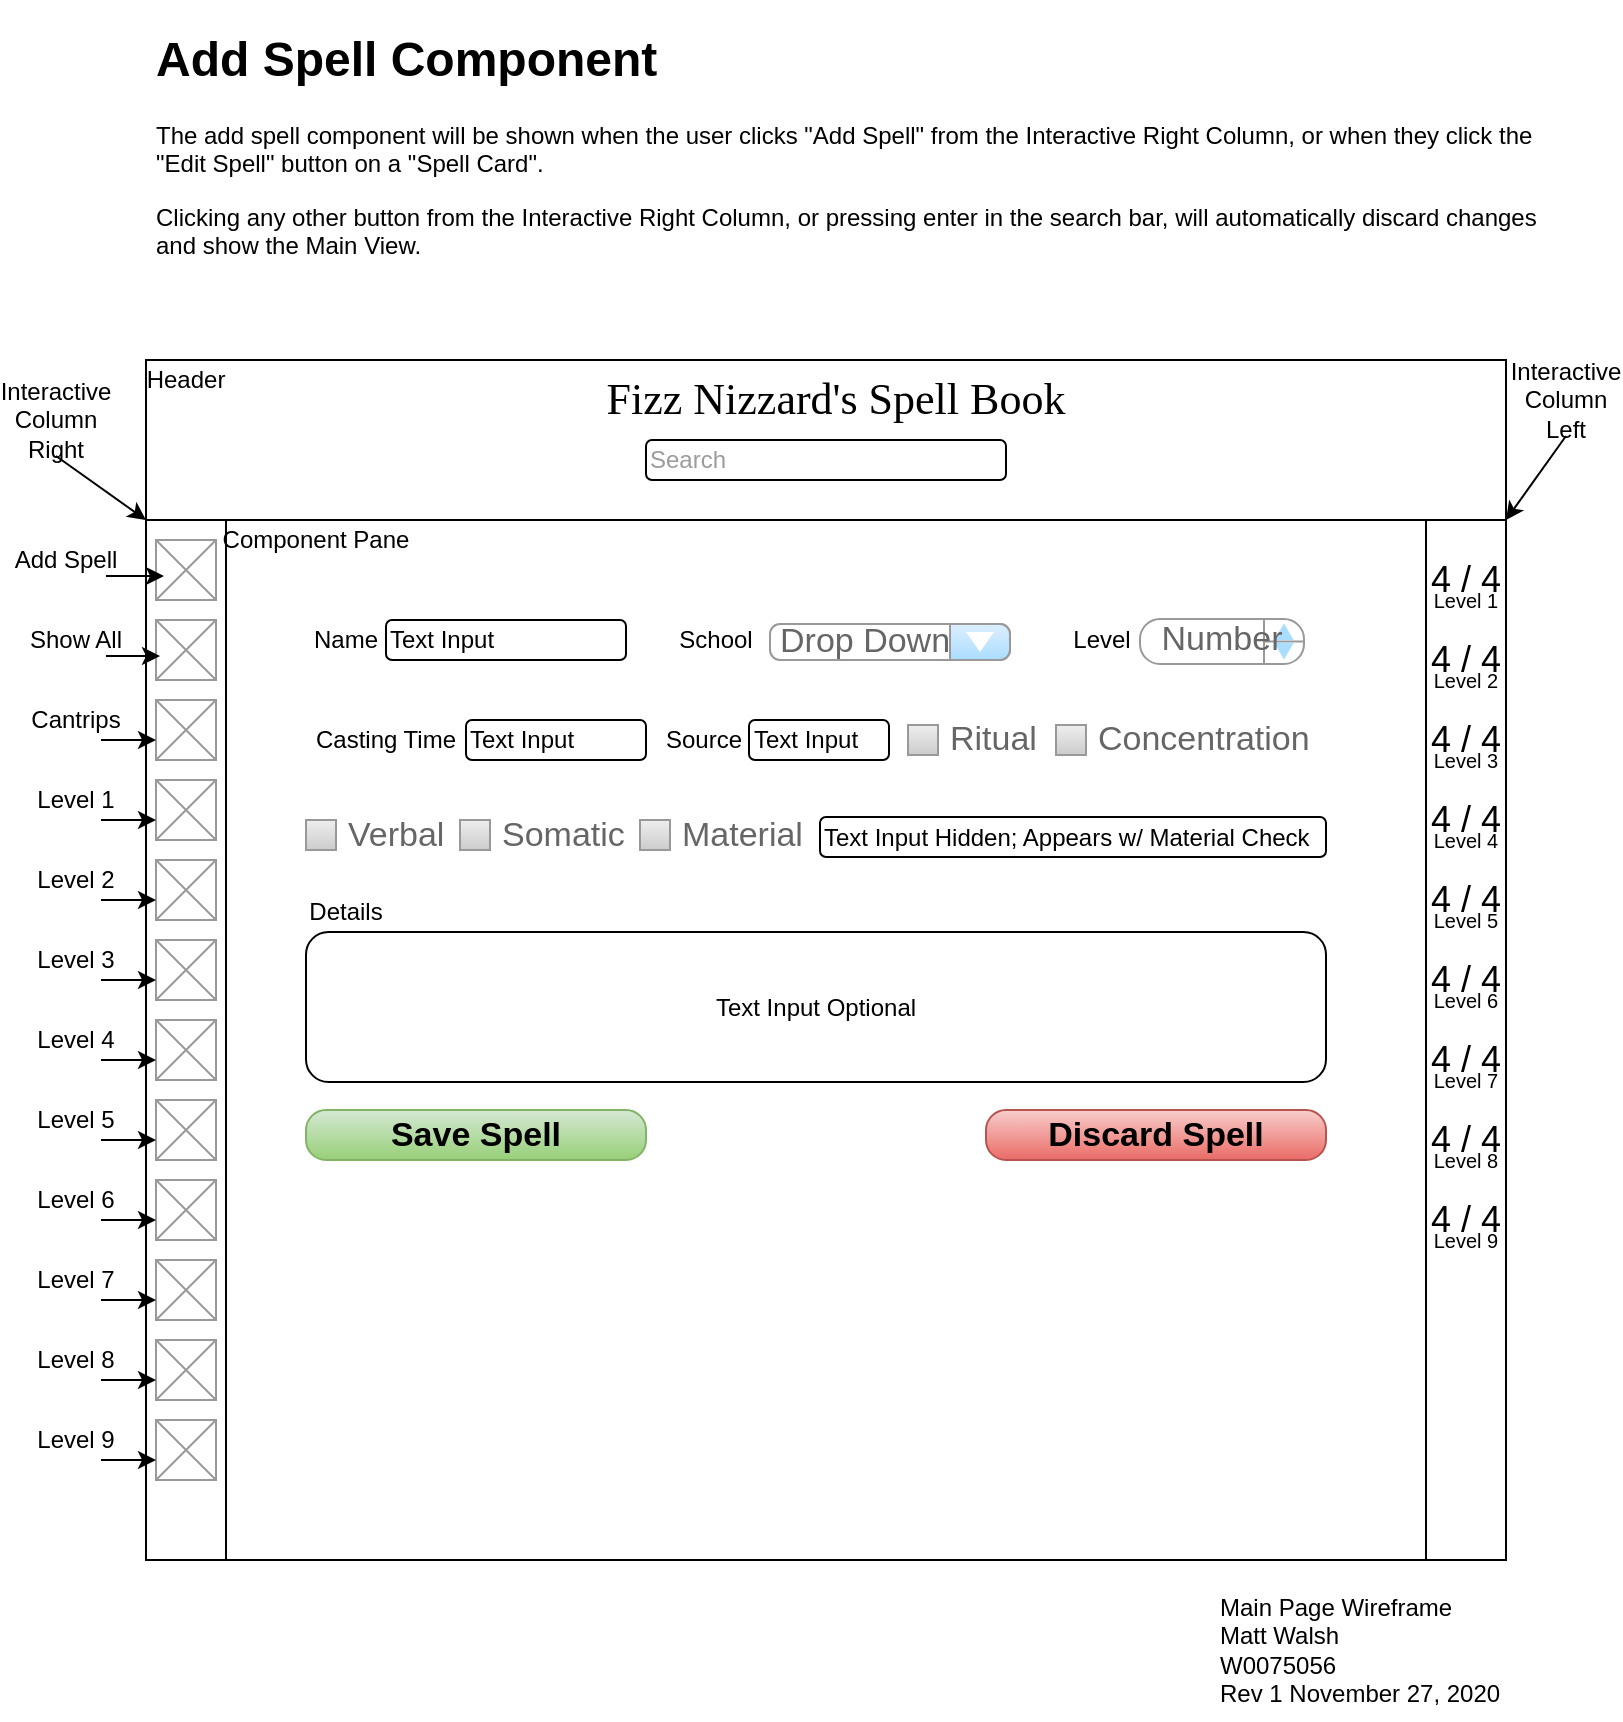 <mxfile version="13.7.9" type="device"><diagram id="JP5LeThWlmfXhOc4QRB3" name="Page-1"><mxGraphModel dx="1086" dy="806" grid="1" gridSize="10" guides="1" tooltips="1" connect="1" arrows="1" fold="1" page="1" pageScale="1" pageWidth="850" pageHeight="1100" math="0" shadow="0"><root><mxCell id="0"/><mxCell id="1" parent="0"/><mxCell id="sXgM0F7513N31kufuuhX-1" value="" style="rounded=0;whiteSpace=wrap;html=1;" parent="1" vertex="1"><mxGeometry x="80" y="200" width="680" height="80" as="geometry"/></mxCell><mxCell id="sXgM0F7513N31kufuuhX-2" value="" style="rounded=0;whiteSpace=wrap;html=1;" parent="1" vertex="1"><mxGeometry x="80" y="280" width="40" height="520" as="geometry"/></mxCell><mxCell id="sXgM0F7513N31kufuuhX-3" value="" style="rounded=0;whiteSpace=wrap;html=1;" parent="1" vertex="1"><mxGeometry x="120" y="280" width="640" height="520" as="geometry"/></mxCell><mxCell id="sXgM0F7513N31kufuuhX-4" value="&lt;font style=&quot;font-size: 22px&quot; face=&quot;Garamond&quot;&gt;Fizz Nizzard's Spell Book&lt;/font&gt;" style="text;html=1;strokeColor=none;fillColor=none;align=center;verticalAlign=middle;whiteSpace=wrap;rounded=0;" parent="1" vertex="1"><mxGeometry x="300" y="210" width="250" height="20" as="geometry"/></mxCell><mxCell id="sXgM0F7513N31kufuuhX-5" value="&lt;font color=&quot;#9c9c9c&quot;&gt;Search&lt;/font&gt;" style="rounded=1;whiteSpace=wrap;html=1;align=left;" parent="1" vertex="1"><mxGeometry x="330" y="240" width="180" height="20" as="geometry"/></mxCell><mxCell id="sXgM0F7513N31kufuuhX-6" value="" style="verticalLabelPosition=bottom;shadow=0;dashed=0;align=center;html=1;verticalAlign=top;strokeWidth=1;shape=mxgraph.mockup.graphics.simpleIcon;strokeColor=#999999;" parent="1" vertex="1"><mxGeometry x="85" y="290" width="30" height="30" as="geometry"/></mxCell><mxCell id="sXgM0F7513N31kufuuhX-7" value="" style="verticalLabelPosition=bottom;shadow=0;dashed=0;align=center;html=1;verticalAlign=top;strokeWidth=1;shape=mxgraph.mockup.graphics.simpleIcon;strokeColor=#999999;" parent="1" vertex="1"><mxGeometry x="85" y="330" width="30" height="30" as="geometry"/></mxCell><mxCell id="sXgM0F7513N31kufuuhX-8" value="" style="verticalLabelPosition=bottom;shadow=0;dashed=0;align=center;html=1;verticalAlign=top;strokeWidth=1;shape=mxgraph.mockup.graphics.simpleIcon;strokeColor=#999999;" parent="1" vertex="1"><mxGeometry x="85" y="370" width="30" height="30" as="geometry"/></mxCell><mxCell id="sXgM0F7513N31kufuuhX-10" value="" style="endArrow=classic;html=1;entryX=0.133;entryY=0.6;entryDx=0;entryDy=0;entryPerimeter=0;" parent="1" target="sXgM0F7513N31kufuuhX-6" edge="1"><mxGeometry width="50" height="50" relative="1" as="geometry"><mxPoint x="60" y="308" as="sourcePoint"/><mxPoint x="70" y="300" as="targetPoint"/></mxGeometry></mxCell><mxCell id="sXgM0F7513N31kufuuhX-11" value="Add Spell" style="text;html=1;strokeColor=none;fillColor=none;align=center;verticalAlign=middle;whiteSpace=wrap;rounded=0;" parent="1" vertex="1"><mxGeometry x="10" y="290" width="60" height="20" as="geometry"/></mxCell><mxCell id="sXgM0F7513N31kufuuhX-12" value="" style="endArrow=classic;html=1;entryX=0.067;entryY=0.6;entryDx=0;entryDy=0;entryPerimeter=0;" parent="1" target="sXgM0F7513N31kufuuhX-7" edge="1"><mxGeometry width="50" height="50" relative="1" as="geometry"><mxPoint x="60" y="348" as="sourcePoint"/><mxPoint x="450" y="410" as="targetPoint"/></mxGeometry></mxCell><mxCell id="sXgM0F7513N31kufuuhX-13" value="Show All" style="text;html=1;strokeColor=none;fillColor=none;align=center;verticalAlign=middle;whiteSpace=wrap;rounded=0;" parent="1" vertex="1"><mxGeometry x="20" y="330" width="50" height="20" as="geometry"/></mxCell><mxCell id="sXgM0F7513N31kufuuhX-15" value="Cantrips" style="text;html=1;strokeColor=none;fillColor=none;align=center;verticalAlign=middle;whiteSpace=wrap;rounded=0;" parent="1" vertex="1"><mxGeometry x="20" y="370" width="50" height="20" as="geometry"/></mxCell><mxCell id="sXgM0F7513N31kufuuhX-16" value="" style="endArrow=classic;html=1;entryX=0;entryY=0.667;entryDx=0;entryDy=0;entryPerimeter=0;exitX=0.75;exitY=1;exitDx=0;exitDy=0;" parent="1" source="sXgM0F7513N31kufuuhX-15" target="sXgM0F7513N31kufuuhX-8" edge="1"><mxGeometry width="50" height="50" relative="1" as="geometry"><mxPoint x="400" y="460" as="sourcePoint"/><mxPoint x="450" y="410" as="targetPoint"/></mxGeometry></mxCell><mxCell id="sXgM0F7513N31kufuuhX-17" value="" style="verticalLabelPosition=bottom;shadow=0;dashed=0;align=center;html=1;verticalAlign=top;strokeWidth=1;shape=mxgraph.mockup.graphics.simpleIcon;strokeColor=#999999;" parent="1" vertex="1"><mxGeometry x="85" y="410" width="30" height="30" as="geometry"/></mxCell><mxCell id="sXgM0F7513N31kufuuhX-18" value="Level 1" style="text;html=1;strokeColor=none;fillColor=none;align=center;verticalAlign=middle;whiteSpace=wrap;rounded=0;" parent="1" vertex="1"><mxGeometry x="20" y="410" width="50" height="20" as="geometry"/></mxCell><mxCell id="sXgM0F7513N31kufuuhX-19" value="" style="endArrow=classic;html=1;entryX=0;entryY=0.667;entryDx=0;entryDy=0;entryPerimeter=0;exitX=0.75;exitY=1;exitDx=0;exitDy=0;" parent="1" source="sXgM0F7513N31kufuuhX-18" target="sXgM0F7513N31kufuuhX-17" edge="1"><mxGeometry width="50" height="50" relative="1" as="geometry"><mxPoint x="400" y="500" as="sourcePoint"/><mxPoint x="450" y="450" as="targetPoint"/></mxGeometry></mxCell><mxCell id="sXgM0F7513N31kufuuhX-20" value="" style="verticalLabelPosition=bottom;shadow=0;dashed=0;align=center;html=1;verticalAlign=top;strokeWidth=1;shape=mxgraph.mockup.graphics.simpleIcon;strokeColor=#999999;" parent="1" vertex="1"><mxGeometry x="85" y="450" width="30" height="30" as="geometry"/></mxCell><mxCell id="sXgM0F7513N31kufuuhX-21" value="Level 2" style="text;html=1;strokeColor=none;fillColor=none;align=center;verticalAlign=middle;whiteSpace=wrap;rounded=0;" parent="1" vertex="1"><mxGeometry x="20" y="450" width="50" height="20" as="geometry"/></mxCell><mxCell id="sXgM0F7513N31kufuuhX-22" value="" style="endArrow=classic;html=1;entryX=0;entryY=0.667;entryDx=0;entryDy=0;entryPerimeter=0;exitX=0.75;exitY=1;exitDx=0;exitDy=0;" parent="1" source="sXgM0F7513N31kufuuhX-21" target="sXgM0F7513N31kufuuhX-20" edge="1"><mxGeometry width="50" height="50" relative="1" as="geometry"><mxPoint x="400" y="540" as="sourcePoint"/><mxPoint x="450" y="490" as="targetPoint"/></mxGeometry></mxCell><mxCell id="sXgM0F7513N31kufuuhX-23" value="" style="verticalLabelPosition=bottom;shadow=0;dashed=0;align=center;html=1;verticalAlign=top;strokeWidth=1;shape=mxgraph.mockup.graphics.simpleIcon;strokeColor=#999999;" parent="1" vertex="1"><mxGeometry x="85" y="490" width="30" height="30" as="geometry"/></mxCell><mxCell id="sXgM0F7513N31kufuuhX-24" value="Level 3" style="text;html=1;strokeColor=none;fillColor=none;align=center;verticalAlign=middle;whiteSpace=wrap;rounded=0;" parent="1" vertex="1"><mxGeometry x="20" y="490" width="50" height="20" as="geometry"/></mxCell><mxCell id="sXgM0F7513N31kufuuhX-25" value="" style="endArrow=classic;html=1;entryX=0;entryY=0.667;entryDx=0;entryDy=0;entryPerimeter=0;exitX=0.75;exitY=1;exitDx=0;exitDy=0;" parent="1" source="sXgM0F7513N31kufuuhX-24" target="sXgM0F7513N31kufuuhX-23" edge="1"><mxGeometry width="50" height="50" relative="1" as="geometry"><mxPoint x="400" y="580" as="sourcePoint"/><mxPoint x="450" y="530" as="targetPoint"/></mxGeometry></mxCell><mxCell id="sXgM0F7513N31kufuuhX-26" value="" style="verticalLabelPosition=bottom;shadow=0;dashed=0;align=center;html=1;verticalAlign=top;strokeWidth=1;shape=mxgraph.mockup.graphics.simpleIcon;strokeColor=#999999;" parent="1" vertex="1"><mxGeometry x="85" y="530" width="30" height="30" as="geometry"/></mxCell><mxCell id="sXgM0F7513N31kufuuhX-27" value="Level 4" style="text;html=1;strokeColor=none;fillColor=none;align=center;verticalAlign=middle;whiteSpace=wrap;rounded=0;" parent="1" vertex="1"><mxGeometry x="20" y="530" width="50" height="20" as="geometry"/></mxCell><mxCell id="sXgM0F7513N31kufuuhX-28" value="" style="endArrow=classic;html=1;entryX=0;entryY=0.667;entryDx=0;entryDy=0;entryPerimeter=0;exitX=0.75;exitY=1;exitDx=0;exitDy=0;" parent="1" source="sXgM0F7513N31kufuuhX-27" target="sXgM0F7513N31kufuuhX-26" edge="1"><mxGeometry width="50" height="50" relative="1" as="geometry"><mxPoint x="400" y="620" as="sourcePoint"/><mxPoint x="450" y="570" as="targetPoint"/></mxGeometry></mxCell><mxCell id="sXgM0F7513N31kufuuhX-29" value="" style="verticalLabelPosition=bottom;shadow=0;dashed=0;align=center;html=1;verticalAlign=top;strokeWidth=1;shape=mxgraph.mockup.graphics.simpleIcon;strokeColor=#999999;" parent="1" vertex="1"><mxGeometry x="85" y="570" width="30" height="30" as="geometry"/></mxCell><mxCell id="sXgM0F7513N31kufuuhX-30" value="Level 5" style="text;html=1;strokeColor=none;fillColor=none;align=center;verticalAlign=middle;whiteSpace=wrap;rounded=0;" parent="1" vertex="1"><mxGeometry x="20" y="570" width="50" height="20" as="geometry"/></mxCell><mxCell id="sXgM0F7513N31kufuuhX-31" value="" style="endArrow=classic;html=1;entryX=0;entryY=0.667;entryDx=0;entryDy=0;entryPerimeter=0;exitX=0.75;exitY=1;exitDx=0;exitDy=0;" parent="1" source="sXgM0F7513N31kufuuhX-30" target="sXgM0F7513N31kufuuhX-29" edge="1"><mxGeometry width="50" height="50" relative="1" as="geometry"><mxPoint x="400" y="660" as="sourcePoint"/><mxPoint x="450" y="610" as="targetPoint"/></mxGeometry></mxCell><mxCell id="sXgM0F7513N31kufuuhX-32" value="" style="verticalLabelPosition=bottom;shadow=0;dashed=0;align=center;html=1;verticalAlign=top;strokeWidth=1;shape=mxgraph.mockup.graphics.simpleIcon;strokeColor=#999999;" parent="1" vertex="1"><mxGeometry x="85" y="610" width="30" height="30" as="geometry"/></mxCell><mxCell id="sXgM0F7513N31kufuuhX-33" value="Level 6" style="text;html=1;strokeColor=none;fillColor=none;align=center;verticalAlign=middle;whiteSpace=wrap;rounded=0;" parent="1" vertex="1"><mxGeometry x="20" y="610" width="50" height="20" as="geometry"/></mxCell><mxCell id="sXgM0F7513N31kufuuhX-34" value="" style="endArrow=classic;html=1;entryX=0;entryY=0.667;entryDx=0;entryDy=0;entryPerimeter=0;exitX=0.75;exitY=1;exitDx=0;exitDy=0;" parent="1" source="sXgM0F7513N31kufuuhX-33" target="sXgM0F7513N31kufuuhX-32" edge="1"><mxGeometry width="50" height="50" relative="1" as="geometry"><mxPoint x="400" y="700" as="sourcePoint"/><mxPoint x="450" y="650" as="targetPoint"/></mxGeometry></mxCell><mxCell id="sXgM0F7513N31kufuuhX-35" value="" style="verticalLabelPosition=bottom;shadow=0;dashed=0;align=center;html=1;verticalAlign=top;strokeWidth=1;shape=mxgraph.mockup.graphics.simpleIcon;strokeColor=#999999;" parent="1" vertex="1"><mxGeometry x="85" y="650" width="30" height="30" as="geometry"/></mxCell><mxCell id="sXgM0F7513N31kufuuhX-36" value="Level 7" style="text;html=1;strokeColor=none;fillColor=none;align=center;verticalAlign=middle;whiteSpace=wrap;rounded=0;" parent="1" vertex="1"><mxGeometry x="20" y="650" width="50" height="20" as="geometry"/></mxCell><mxCell id="sXgM0F7513N31kufuuhX-37" value="" style="endArrow=classic;html=1;entryX=0;entryY=0.667;entryDx=0;entryDy=0;entryPerimeter=0;exitX=0.75;exitY=1;exitDx=0;exitDy=0;" parent="1" source="sXgM0F7513N31kufuuhX-36" target="sXgM0F7513N31kufuuhX-35" edge="1"><mxGeometry width="50" height="50" relative="1" as="geometry"><mxPoint x="400" y="740" as="sourcePoint"/><mxPoint x="450" y="690" as="targetPoint"/></mxGeometry></mxCell><mxCell id="sXgM0F7513N31kufuuhX-38" value="" style="verticalLabelPosition=bottom;shadow=0;dashed=0;align=center;html=1;verticalAlign=top;strokeWidth=1;shape=mxgraph.mockup.graphics.simpleIcon;strokeColor=#999999;" parent="1" vertex="1"><mxGeometry x="85" y="690" width="30" height="30" as="geometry"/></mxCell><mxCell id="sXgM0F7513N31kufuuhX-39" value="Level 8" style="text;html=1;strokeColor=none;fillColor=none;align=center;verticalAlign=middle;whiteSpace=wrap;rounded=0;" parent="1" vertex="1"><mxGeometry x="20" y="690" width="50" height="20" as="geometry"/></mxCell><mxCell id="sXgM0F7513N31kufuuhX-40" value="" style="endArrow=classic;html=1;entryX=0;entryY=0.667;entryDx=0;entryDy=0;entryPerimeter=0;exitX=0.75;exitY=1;exitDx=0;exitDy=0;" parent="1" source="sXgM0F7513N31kufuuhX-39" target="sXgM0F7513N31kufuuhX-38" edge="1"><mxGeometry width="50" height="50" relative="1" as="geometry"><mxPoint x="400" y="780" as="sourcePoint"/><mxPoint x="450" y="730" as="targetPoint"/></mxGeometry></mxCell><mxCell id="sXgM0F7513N31kufuuhX-41" value="" style="verticalLabelPosition=bottom;shadow=0;dashed=0;align=center;html=1;verticalAlign=top;strokeWidth=1;shape=mxgraph.mockup.graphics.simpleIcon;strokeColor=#999999;" parent="1" vertex="1"><mxGeometry x="85" y="730" width="30" height="30" as="geometry"/></mxCell><mxCell id="sXgM0F7513N31kufuuhX-42" value="Level 9" style="text;html=1;strokeColor=none;fillColor=none;align=center;verticalAlign=middle;whiteSpace=wrap;rounded=0;" parent="1" vertex="1"><mxGeometry x="20" y="730" width="50" height="20" as="geometry"/></mxCell><mxCell id="sXgM0F7513N31kufuuhX-43" value="" style="endArrow=classic;html=1;entryX=0;entryY=0.667;entryDx=0;entryDy=0;entryPerimeter=0;exitX=0.75;exitY=1;exitDx=0;exitDy=0;" parent="1" source="sXgM0F7513N31kufuuhX-42" target="sXgM0F7513N31kufuuhX-41" edge="1"><mxGeometry width="50" height="50" relative="1" as="geometry"><mxPoint x="400" y="820" as="sourcePoint"/><mxPoint x="450" y="770" as="targetPoint"/></mxGeometry></mxCell><mxCell id="sXgM0F7513N31kufuuhX-54" value="" style="rounded=0;whiteSpace=wrap;html=1;" parent="1" vertex="1"><mxGeometry x="720" y="280" width="40" height="520" as="geometry"/></mxCell><mxCell id="sXgM0F7513N31kufuuhX-55" value="&lt;font style=&quot;font-size: 18px&quot;&gt;4 / 4&lt;/font&gt;" style="text;html=1;strokeColor=none;fillColor=none;align=center;verticalAlign=middle;whiteSpace=wrap;rounded=0;" parent="1" vertex="1"><mxGeometry x="720" y="300" width="40" height="20" as="geometry"/></mxCell><mxCell id="sXgM0F7513N31kufuuhX-56" value="&lt;font style=&quot;font-size: 10px&quot;&gt;Level 1&lt;/font&gt;" style="text;html=1;strokeColor=none;fillColor=none;align=center;verticalAlign=middle;whiteSpace=wrap;rounded=0;" parent="1" vertex="1"><mxGeometry x="715" y="310" width="50" height="20" as="geometry"/></mxCell><mxCell id="sXgM0F7513N31kufuuhX-57" value="&lt;font style=&quot;font-size: 18px&quot;&gt;4 / 4&lt;/font&gt;" style="text;html=1;strokeColor=none;fillColor=none;align=center;verticalAlign=middle;whiteSpace=wrap;rounded=0;" parent="1" vertex="1"><mxGeometry x="720" y="340" width="40" height="20" as="geometry"/></mxCell><mxCell id="sXgM0F7513N31kufuuhX-58" value="&lt;font style=&quot;font-size: 10px&quot;&gt;Level 2&lt;/font&gt;" style="text;html=1;strokeColor=none;fillColor=none;align=center;verticalAlign=middle;whiteSpace=wrap;rounded=0;" parent="1" vertex="1"><mxGeometry x="715" y="350" width="50" height="20" as="geometry"/></mxCell><mxCell id="sXgM0F7513N31kufuuhX-64" value="&lt;font style=&quot;font-size: 18px&quot;&gt;4 / 4&lt;/font&gt;" style="text;html=1;strokeColor=none;fillColor=none;align=center;verticalAlign=middle;whiteSpace=wrap;rounded=0;" parent="1" vertex="1"><mxGeometry x="720" y="380" width="40" height="20" as="geometry"/></mxCell><mxCell id="sXgM0F7513N31kufuuhX-65" value="&lt;font style=&quot;font-size: 10px&quot;&gt;Level 3&lt;/font&gt;" style="text;html=1;strokeColor=none;fillColor=none;align=center;verticalAlign=middle;whiteSpace=wrap;rounded=0;" parent="1" vertex="1"><mxGeometry x="715" y="390" width="50" height="20" as="geometry"/></mxCell><mxCell id="sXgM0F7513N31kufuuhX-66" value="&lt;font style=&quot;font-size: 18px&quot;&gt;4 / 4&lt;/font&gt;" style="text;html=1;strokeColor=none;fillColor=none;align=center;verticalAlign=middle;whiteSpace=wrap;rounded=0;" parent="1" vertex="1"><mxGeometry x="720" y="420" width="40" height="20" as="geometry"/></mxCell><mxCell id="sXgM0F7513N31kufuuhX-67" value="&lt;font style=&quot;font-size: 10px&quot;&gt;Level 4&lt;/font&gt;" style="text;html=1;strokeColor=none;fillColor=none;align=center;verticalAlign=middle;whiteSpace=wrap;rounded=0;" parent="1" vertex="1"><mxGeometry x="715" y="430" width="50" height="20" as="geometry"/></mxCell><mxCell id="sXgM0F7513N31kufuuhX-68" value="&lt;font style=&quot;font-size: 18px&quot;&gt;4 / 4&lt;/font&gt;" style="text;html=1;strokeColor=none;fillColor=none;align=center;verticalAlign=middle;whiteSpace=wrap;rounded=0;" parent="1" vertex="1"><mxGeometry x="720" y="460" width="40" height="20" as="geometry"/></mxCell><mxCell id="sXgM0F7513N31kufuuhX-69" value="&lt;font style=&quot;font-size: 10px&quot;&gt;Level 5&lt;/font&gt;" style="text;html=1;strokeColor=none;fillColor=none;align=center;verticalAlign=middle;whiteSpace=wrap;rounded=0;" parent="1" vertex="1"><mxGeometry x="715" y="470" width="50" height="20" as="geometry"/></mxCell><mxCell id="sXgM0F7513N31kufuuhX-70" value="&lt;font style=&quot;font-size: 18px&quot;&gt;4 / 4&lt;/font&gt;" style="text;html=1;strokeColor=none;fillColor=none;align=center;verticalAlign=middle;whiteSpace=wrap;rounded=0;" parent="1" vertex="1"><mxGeometry x="720" y="500" width="40" height="20" as="geometry"/></mxCell><mxCell id="sXgM0F7513N31kufuuhX-71" value="&lt;font style=&quot;font-size: 10px&quot;&gt;Level 6&lt;/font&gt;" style="text;html=1;strokeColor=none;fillColor=none;align=center;verticalAlign=middle;whiteSpace=wrap;rounded=0;" parent="1" vertex="1"><mxGeometry x="715" y="510" width="50" height="20" as="geometry"/></mxCell><mxCell id="sXgM0F7513N31kufuuhX-72" value="&lt;font style=&quot;font-size: 18px&quot;&gt;4 / 4&lt;/font&gt;" style="text;html=1;strokeColor=none;fillColor=none;align=center;verticalAlign=middle;whiteSpace=wrap;rounded=0;" parent="1" vertex="1"><mxGeometry x="720" y="540" width="40" height="20" as="geometry"/></mxCell><mxCell id="sXgM0F7513N31kufuuhX-73" value="&lt;font style=&quot;font-size: 10px&quot;&gt;Level 7&lt;/font&gt;" style="text;html=1;strokeColor=none;fillColor=none;align=center;verticalAlign=middle;whiteSpace=wrap;rounded=0;" parent="1" vertex="1"><mxGeometry x="715" y="550" width="50" height="20" as="geometry"/></mxCell><mxCell id="sXgM0F7513N31kufuuhX-74" value="&lt;font style=&quot;font-size: 18px&quot;&gt;4 / 4&lt;/font&gt;" style="text;html=1;strokeColor=none;fillColor=none;align=center;verticalAlign=middle;whiteSpace=wrap;rounded=0;" parent="1" vertex="1"><mxGeometry x="720" y="580" width="40" height="20" as="geometry"/></mxCell><mxCell id="sXgM0F7513N31kufuuhX-75" value="&lt;font style=&quot;font-size: 10px&quot;&gt;Level 8&lt;/font&gt;" style="text;html=1;strokeColor=none;fillColor=none;align=center;verticalAlign=middle;whiteSpace=wrap;rounded=0;" parent="1" vertex="1"><mxGeometry x="715" y="590" width="50" height="20" as="geometry"/></mxCell><mxCell id="sXgM0F7513N31kufuuhX-77" value="&lt;font style=&quot;font-size: 18px&quot;&gt;4 / 4&lt;/font&gt;" style="text;html=1;strokeColor=none;fillColor=none;align=center;verticalAlign=middle;whiteSpace=wrap;rounded=0;" parent="1" vertex="1"><mxGeometry x="720" y="620" width="40" height="20" as="geometry"/></mxCell><mxCell id="sXgM0F7513N31kufuuhX-78" value="&lt;font style=&quot;font-size: 10px&quot;&gt;Level 9&lt;/font&gt;" style="text;html=1;strokeColor=none;fillColor=none;align=center;verticalAlign=middle;whiteSpace=wrap;rounded=0;" parent="1" vertex="1"><mxGeometry x="715" y="630" width="50" height="20" as="geometry"/></mxCell><mxCell id="sXgM0F7513N31kufuuhX-92" value="&lt;h1&gt;Add Spell Component&lt;/h1&gt;&lt;p&gt;The add spell component will be shown when the user clicks &quot;Add Spell&quot; from the Interactive Right Column, or when they click the &quot;Edit Spell&quot; button on a &quot;Spell Card&quot;.&amp;nbsp;&lt;/p&gt;&lt;p&gt;Clicking any other button from the Interactive Right Column, or pressing enter in the search bar, will automatically discard changes and show the Main View.&lt;/p&gt;" style="text;html=1;strokeColor=none;fillColor=none;spacing=5;spacingTop=-20;whiteSpace=wrap;overflow=hidden;rounded=0;" parent="1" vertex="1"><mxGeometry x="80" y="30" width="720" height="160" as="geometry"/></mxCell><mxCell id="sXgM0F7513N31kufuuhX-94" value="Header" style="text;html=1;strokeColor=none;fillColor=none;align=center;verticalAlign=middle;whiteSpace=wrap;rounded=0;" parent="1" vertex="1"><mxGeometry x="80" y="200" width="40" height="20" as="geometry"/></mxCell><mxCell id="sXgM0F7513N31kufuuhX-95" value="Interactive Column Right" style="text;html=1;strokeColor=none;fillColor=none;align=center;verticalAlign=middle;whiteSpace=wrap;rounded=0;" parent="1" vertex="1"><mxGeometry x="10" y="220" width="50" height="20" as="geometry"/></mxCell><mxCell id="sXgM0F7513N31kufuuhX-96" value="" style="endArrow=classic;html=1;exitX=0.5;exitY=1.4;exitDx=0;exitDy=0;exitPerimeter=0;entryX=0;entryY=0;entryDx=0;entryDy=0;" parent="1" source="sXgM0F7513N31kufuuhX-95" target="sXgM0F7513N31kufuuhX-2" edge="1"><mxGeometry width="50" height="50" relative="1" as="geometry"><mxPoint x="110" y="180" as="sourcePoint"/><mxPoint x="160" y="130" as="targetPoint"/></mxGeometry></mxCell><mxCell id="sXgM0F7513N31kufuuhX-97" value="Interactive Column Left" style="text;html=1;strokeColor=none;fillColor=none;align=center;verticalAlign=middle;whiteSpace=wrap;rounded=0;" parent="1" vertex="1"><mxGeometry x="765" y="210" width="50" height="20" as="geometry"/></mxCell><mxCell id="sXgM0F7513N31kufuuhX-98" value="" style="endArrow=classic;html=1;exitX=0.5;exitY=1.4;exitDx=0;exitDy=0;exitPerimeter=0;entryX=1;entryY=1;entryDx=0;entryDy=0;" parent="1" source="sXgM0F7513N31kufuuhX-97" target="sXgM0F7513N31kufuuhX-1" edge="1"><mxGeometry width="50" height="50" relative="1" as="geometry"><mxPoint x="865" y="170" as="sourcePoint"/><mxPoint x="835" y="270" as="targetPoint"/></mxGeometry></mxCell><mxCell id="sXgM0F7513N31kufuuhX-99" value="Component Pane" style="text;html=1;strokeColor=none;fillColor=none;align=center;verticalAlign=middle;whiteSpace=wrap;rounded=0;" parent="1" vertex="1"><mxGeometry x="110" y="280" width="110" height="20" as="geometry"/></mxCell><mxCell id="sXgM0F7513N31kufuuhX-100" value="Main Page Wireframe&lt;br&gt;Matt Walsh&lt;br&gt;W0075056&lt;br&gt;Rev 1 November 27, 2020" style="text;html=1;strokeColor=none;fillColor=none;align=left;verticalAlign=middle;whiteSpace=wrap;rounded=0;" parent="1" vertex="1"><mxGeometry x="615" y="810" width="150" height="70" as="geometry"/></mxCell><mxCell id="tt_JOSTi4h27ppDFEdVh-3" value="Text Input" style="rounded=1;whiteSpace=wrap;html=1;align=left;" vertex="1" parent="1"><mxGeometry x="200" y="330" width="120" height="20" as="geometry"/></mxCell><mxCell id="tt_JOSTi4h27ppDFEdVh-4" value="Name" style="text;html=1;strokeColor=none;fillColor=none;align=center;verticalAlign=middle;whiteSpace=wrap;rounded=0;" vertex="1" parent="1"><mxGeometry x="160" y="330" width="40" height="20" as="geometry"/></mxCell><mxCell id="tt_JOSTi4h27ppDFEdVh-5" value="School" style="text;html=1;strokeColor=none;fillColor=none;align=center;verticalAlign=middle;whiteSpace=wrap;rounded=0;" vertex="1" parent="1"><mxGeometry x="345" y="330" width="40" height="20" as="geometry"/></mxCell><mxCell id="tt_JOSTi4h27ppDFEdVh-7" value="Level" style="text;html=1;strokeColor=none;fillColor=none;align=center;verticalAlign=middle;whiteSpace=wrap;rounded=0;" vertex="1" parent="1"><mxGeometry x="537" y="330" width="42" height="20" as="geometry"/></mxCell><mxCell id="tt_JOSTi4h27ppDFEdVh-9" value="Number" style="strokeWidth=1;shadow=0;dashed=0;align=center;html=1;shape=mxgraph.mockup.forms.spinner;strokeColor=#999999;spinLayout=right;spinStyle=normal;adjStyle=triangle;fillColor=#aaddff;fontSize=17;fontColor=#666666;mainText=;html=1;overflow=fill;" vertex="1" parent="1"><mxGeometry x="577" y="329.5" width="82" height="22.5" as="geometry"/></mxCell><mxCell id="tt_JOSTi4h27ppDFEdVh-11" value="Casting Time" style="text;html=1;strokeColor=none;fillColor=none;align=center;verticalAlign=middle;whiteSpace=wrap;rounded=0;" vertex="1" parent="1"><mxGeometry x="160" y="380" width="80" height="20" as="geometry"/></mxCell><mxCell id="tt_JOSTi4h27ppDFEdVh-12" value="Text Input" style="rounded=1;whiteSpace=wrap;html=1;align=left;" vertex="1" parent="1"><mxGeometry x="240" y="380" width="90" height="20" as="geometry"/></mxCell><mxCell id="tt_JOSTi4h27ppDFEdVh-13" value="Verbal" style="strokeWidth=1;shadow=0;dashed=0;align=center;html=1;shape=mxgraph.mockup.forms.rrect;rSize=0;fillColor=#eeeeee;strokeColor=#999999;gradientColor=#cccccc;align=left;spacingLeft=4;fontSize=17;fontColor=#666666;labelPosition=right;" vertex="1" parent="1"><mxGeometry x="160" y="430" width="15" height="15" as="geometry"/></mxCell><mxCell id="tt_JOSTi4h27ppDFEdVh-14" value="Somatic" style="strokeWidth=1;shadow=0;dashed=0;align=center;html=1;shape=mxgraph.mockup.forms.rrect;rSize=0;fillColor=#eeeeee;strokeColor=#999999;gradientColor=#cccccc;align=left;spacingLeft=4;fontSize=17;fontColor=#666666;labelPosition=right;" vertex="1" parent="1"><mxGeometry x="237" y="430" width="15" height="15" as="geometry"/></mxCell><mxCell id="tt_JOSTi4h27ppDFEdVh-18" value="Material" style="strokeWidth=1;shadow=0;dashed=0;align=center;html=1;shape=mxgraph.mockup.forms.rrect;rSize=0;fillColor=#eeeeee;strokeColor=#999999;gradientColor=#cccccc;align=left;spacingLeft=4;fontSize=17;fontColor=#666666;labelPosition=right;" vertex="1" parent="1"><mxGeometry x="327" y="430" width="15" height="15" as="geometry"/></mxCell><mxCell id="tt_JOSTi4h27ppDFEdVh-22" value="Ritual" style="strokeWidth=1;shadow=0;dashed=0;align=center;html=1;shape=mxgraph.mockup.forms.rrect;rSize=0;fillColor=#eeeeee;strokeColor=#999999;gradientColor=#cccccc;align=left;spacingLeft=4;fontSize=17;fontColor=#666666;labelPosition=right;" vertex="1" parent="1"><mxGeometry x="461" y="382.5" width="15" height="15" as="geometry"/></mxCell><mxCell id="tt_JOSTi4h27ppDFEdVh-23" value="Drop Down" style="strokeWidth=1;shadow=0;dashed=0;align=center;html=1;shape=mxgraph.mockup.forms.comboBox;strokeColor=#999999;fillColor=#ddeeff;align=left;fillColor2=#aaddff;mainText=;fontColor=#666666;fontSize=17;spacingLeft=3;" vertex="1" parent="1"><mxGeometry x="392" y="332" width="120" height="18" as="geometry"/></mxCell><mxCell id="tt_JOSTi4h27ppDFEdVh-24" value="Concentration" style="strokeWidth=1;shadow=0;dashed=0;align=center;html=1;shape=mxgraph.mockup.forms.rrect;rSize=0;fillColor=#eeeeee;strokeColor=#999999;gradientColor=#cccccc;align=left;spacingLeft=4;fontSize=17;fontColor=#666666;labelPosition=right;" vertex="1" parent="1"><mxGeometry x="535" y="382.5" width="15" height="15" as="geometry"/></mxCell><mxCell id="tt_JOSTi4h27ppDFEdVh-25" value="Text Input Hidden; Appears w/ Material Check&amp;nbsp;" style="rounded=1;whiteSpace=wrap;html=1;align=left;" vertex="1" parent="1"><mxGeometry x="417" y="428.5" width="253" height="20" as="geometry"/></mxCell><mxCell id="tt_JOSTi4h27ppDFEdVh-26" value="Text Input Optional" style="rounded=1;whiteSpace=wrap;html=1;align=center;" vertex="1" parent="1"><mxGeometry x="160" y="486" width="510" height="75" as="geometry"/></mxCell><mxCell id="tt_JOSTi4h27ppDFEdVh-27" value="Details" style="text;html=1;strokeColor=none;fillColor=none;align=center;verticalAlign=middle;whiteSpace=wrap;rounded=0;" vertex="1" parent="1"><mxGeometry x="160" y="466" width="40" height="20" as="geometry"/></mxCell><mxCell id="tt_JOSTi4h27ppDFEdVh-28" value="Source" style="text;html=1;strokeColor=none;fillColor=none;align=center;verticalAlign=middle;whiteSpace=wrap;rounded=0;" vertex="1" parent="1"><mxGeometry x="319" y="380" width="80" height="20" as="geometry"/></mxCell><mxCell id="tt_JOSTi4h27ppDFEdVh-29" value="Text Input" style="rounded=1;whiteSpace=wrap;html=1;align=left;" vertex="1" parent="1"><mxGeometry x="381.5" y="380" width="70" height="20" as="geometry"/></mxCell><mxCell id="tt_JOSTi4h27ppDFEdVh-30" value="Save Spell" style="strokeWidth=1;shadow=0;dashed=0;align=center;html=1;shape=mxgraph.mockup.buttons.button;strokeColor=#82b366;mainText=;buttonStyle=round;fontSize=17;fontStyle=1;whiteSpace=wrap;fillColor=#d5e8d4;gradientColor=#97d077;" vertex="1" parent="1"><mxGeometry x="160" y="575" width="170" height="25" as="geometry"/></mxCell><mxCell id="tt_JOSTi4h27ppDFEdVh-31" value="Discard Spell" style="strokeWidth=1;shadow=0;dashed=0;align=center;html=1;shape=mxgraph.mockup.buttons.button;strokeColor=#b85450;mainText=;buttonStyle=round;fontSize=17;fontStyle=1;whiteSpace=wrap;fillColor=#f8cecc;gradientColor=#ea6b66;" vertex="1" parent="1"><mxGeometry x="500" y="575" width="170" height="25" as="geometry"/></mxCell></root></mxGraphModel></diagram></mxfile>